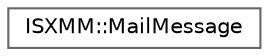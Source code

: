 digraph "Graphical Class Hierarchy"
{
 // LATEX_PDF_SIZE
  bgcolor="transparent";
  edge [fontname=Helvetica,fontsize=10,labelfontname=Helvetica,labelfontsize=10];
  node [fontname=Helvetica,fontsize=10,shape=box,height=0.2,width=0.4];
  rankdir="LR";
  Node0 [id="Node000000",label="ISXMM::MailMessage",height=0.2,width=0.4,color="grey40", fillcolor="white", style="filled",URL="$structISXMM_1_1MailMessage.html",tooltip=" "];
}
